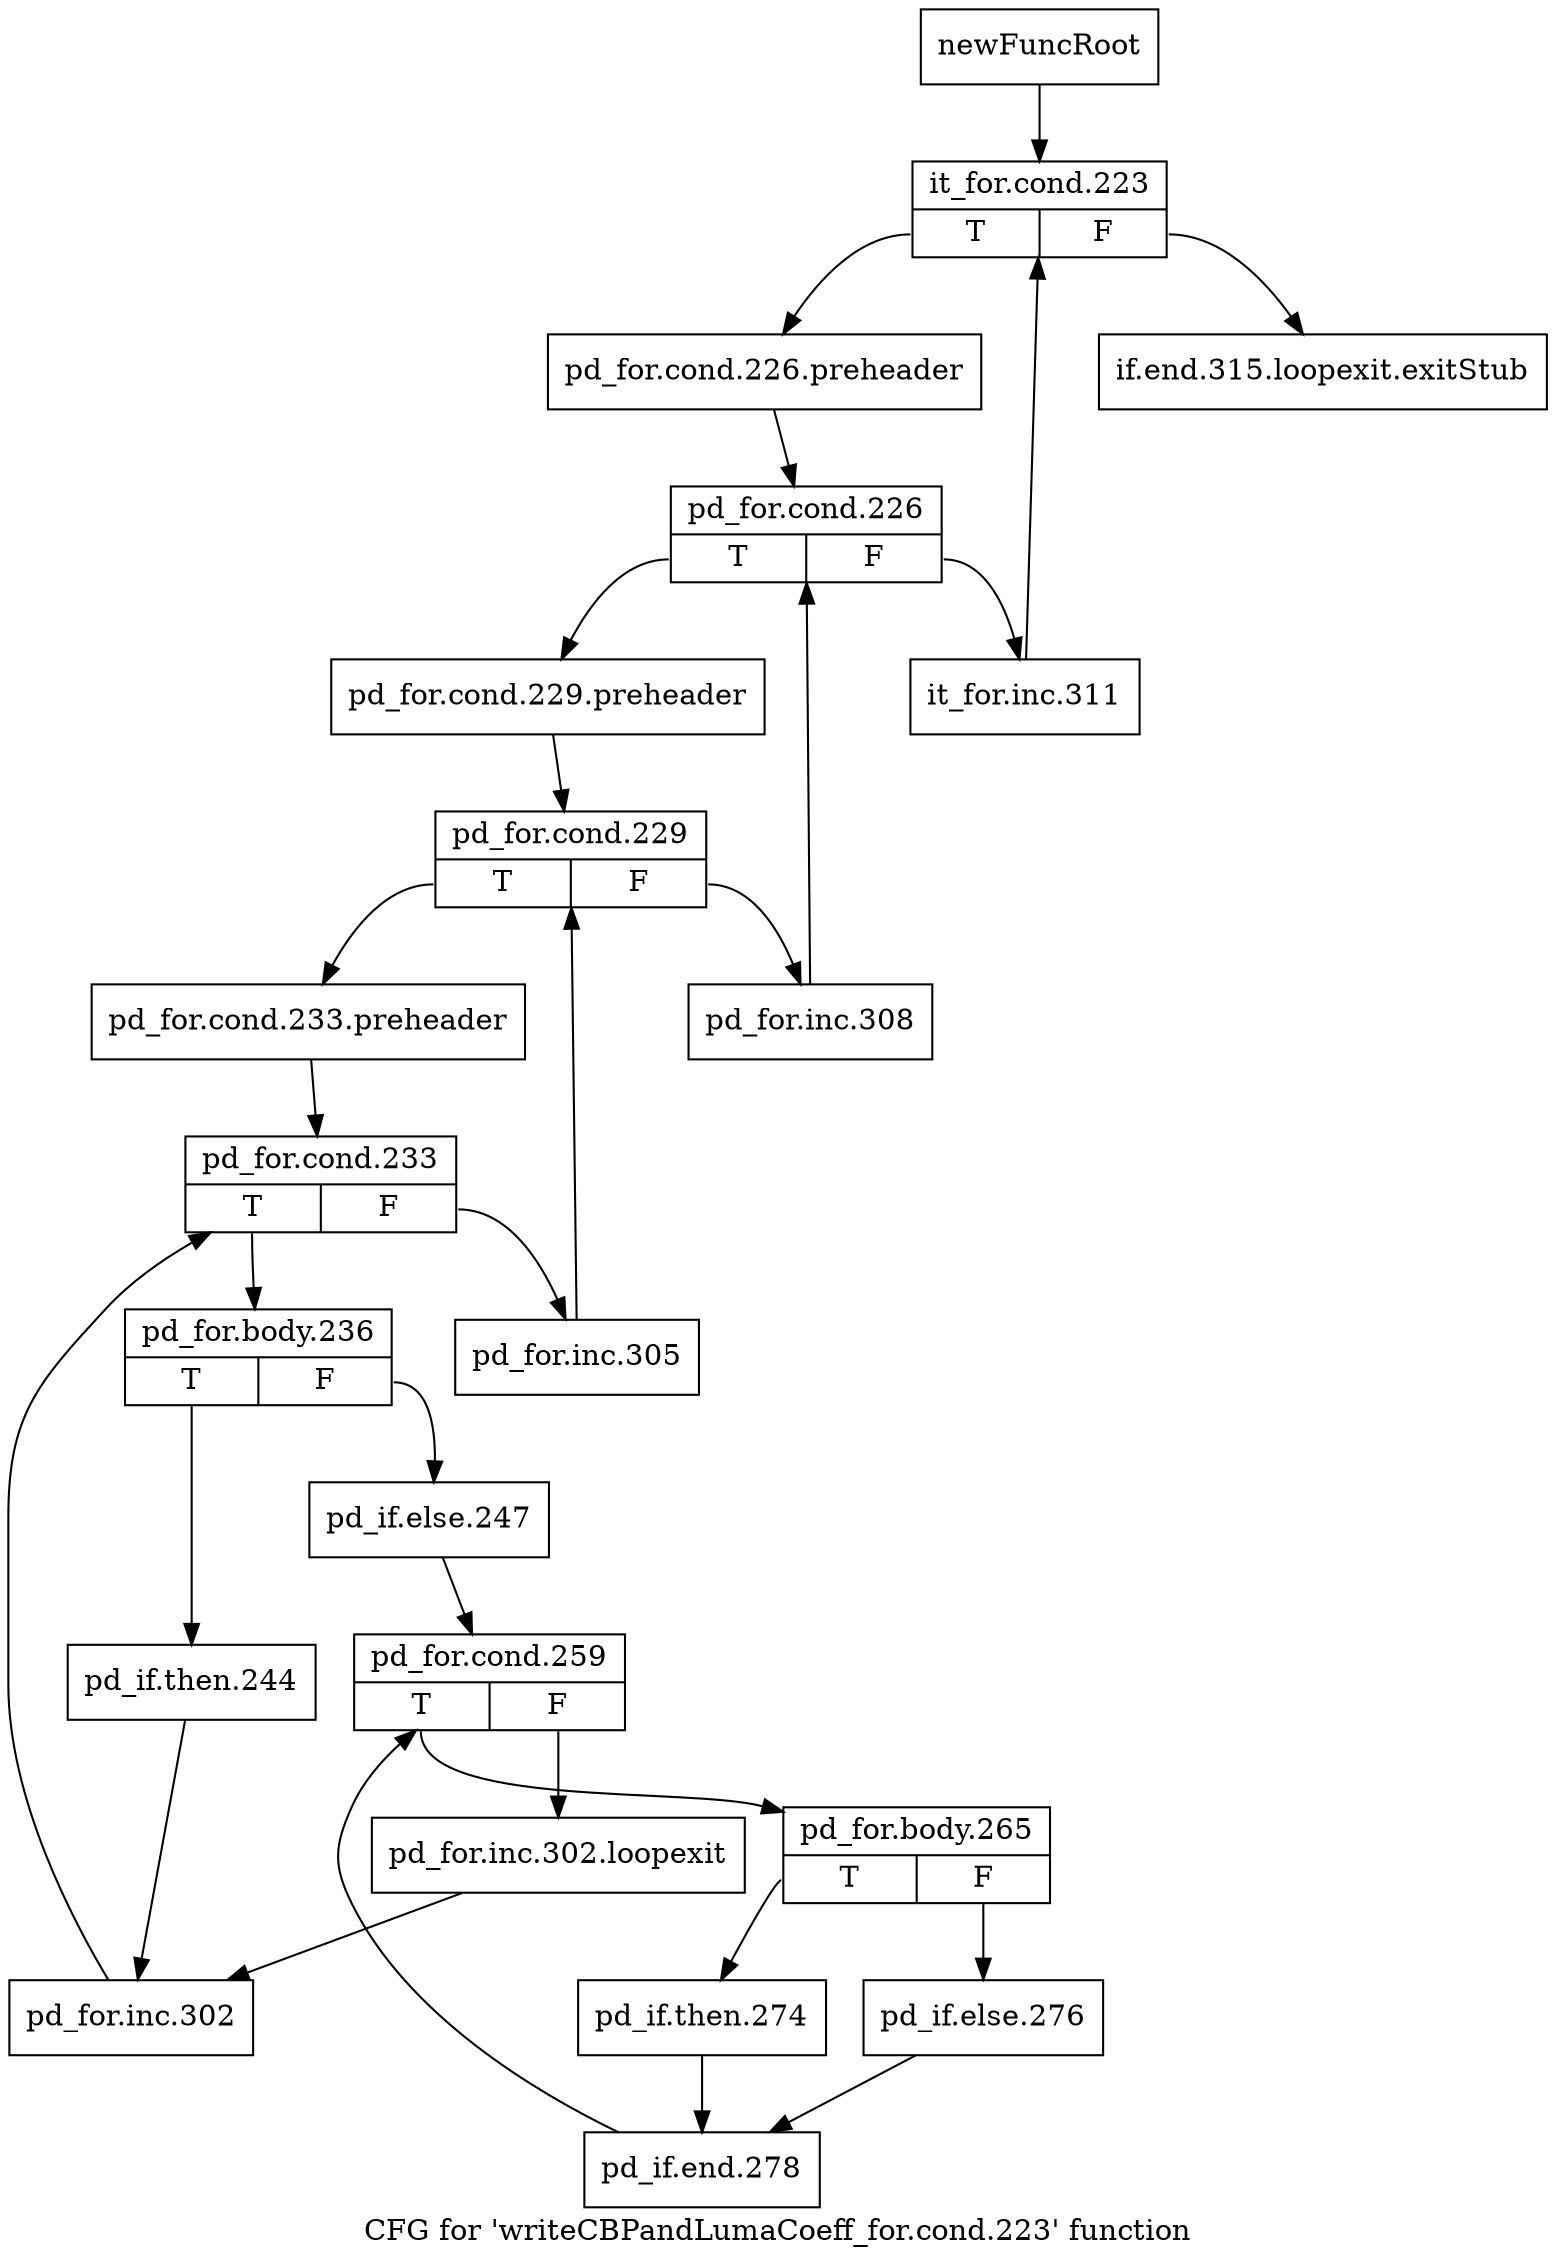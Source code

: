 digraph "CFG for 'writeCBPandLumaCoeff_for.cond.223' function" {
	label="CFG for 'writeCBPandLumaCoeff_for.cond.223' function";

	Node0x2688f20 [shape=record,label="{newFuncRoot}"];
	Node0x2688f20 -> Node0x26894f0;
	Node0x26894a0 [shape=record,label="{if.end.315.loopexit.exitStub}"];
	Node0x26894f0 [shape=record,label="{it_for.cond.223|{<s0>T|<s1>F}}"];
	Node0x26894f0:s0 -> Node0x2689540;
	Node0x26894f0:s1 -> Node0x26894a0;
	Node0x2689540 [shape=record,label="{pd_for.cond.226.preheader}"];
	Node0x2689540 -> Node0x2689590;
	Node0x2689590 [shape=record,label="{pd_for.cond.226|{<s0>T|<s1>F}}"];
	Node0x2689590:s0 -> Node0x2689630;
	Node0x2689590:s1 -> Node0x26895e0;
	Node0x26895e0 [shape=record,label="{it_for.inc.311}"];
	Node0x26895e0 -> Node0x26894f0;
	Node0x2689630 [shape=record,label="{pd_for.cond.229.preheader}"];
	Node0x2689630 -> Node0x2689680;
	Node0x2689680 [shape=record,label="{pd_for.cond.229|{<s0>T|<s1>F}}"];
	Node0x2689680:s0 -> Node0x2689720;
	Node0x2689680:s1 -> Node0x26896d0;
	Node0x26896d0 [shape=record,label="{pd_for.inc.308}"];
	Node0x26896d0 -> Node0x2689590;
	Node0x2689720 [shape=record,label="{pd_for.cond.233.preheader}"];
	Node0x2689720 -> Node0x2689770;
	Node0x2689770 [shape=record,label="{pd_for.cond.233|{<s0>T|<s1>F}}"];
	Node0x2689770:s0 -> Node0x2689810;
	Node0x2689770:s1 -> Node0x26897c0;
	Node0x26897c0 [shape=record,label="{pd_for.inc.305}"];
	Node0x26897c0 -> Node0x2689680;
	Node0x2689810 [shape=record,label="{pd_for.body.236|{<s0>T|<s1>F}}"];
	Node0x2689810:s0 -> Node0x2689a90;
	Node0x2689810:s1 -> Node0x2689860;
	Node0x2689860 [shape=record,label="{pd_if.else.247}"];
	Node0x2689860 -> Node0x26898b0;
	Node0x26898b0 [shape=record,label="{pd_for.cond.259|{<s0>T|<s1>F}}"];
	Node0x26898b0:s0 -> Node0x2689950;
	Node0x26898b0:s1 -> Node0x2689900;
	Node0x2689900 [shape=record,label="{pd_for.inc.302.loopexit}"];
	Node0x2689900 -> Node0x2689ae0;
	Node0x2689950 [shape=record,label="{pd_for.body.265|{<s0>T|<s1>F}}"];
	Node0x2689950:s0 -> Node0x26899f0;
	Node0x2689950:s1 -> Node0x26899a0;
	Node0x26899a0 [shape=record,label="{pd_if.else.276}"];
	Node0x26899a0 -> Node0x2689a40;
	Node0x26899f0 [shape=record,label="{pd_if.then.274}"];
	Node0x26899f0 -> Node0x2689a40;
	Node0x2689a40 [shape=record,label="{pd_if.end.278}"];
	Node0x2689a40 -> Node0x26898b0;
	Node0x2689a90 [shape=record,label="{pd_if.then.244}"];
	Node0x2689a90 -> Node0x2689ae0;
	Node0x2689ae0 [shape=record,label="{pd_for.inc.302}"];
	Node0x2689ae0 -> Node0x2689770;
}
